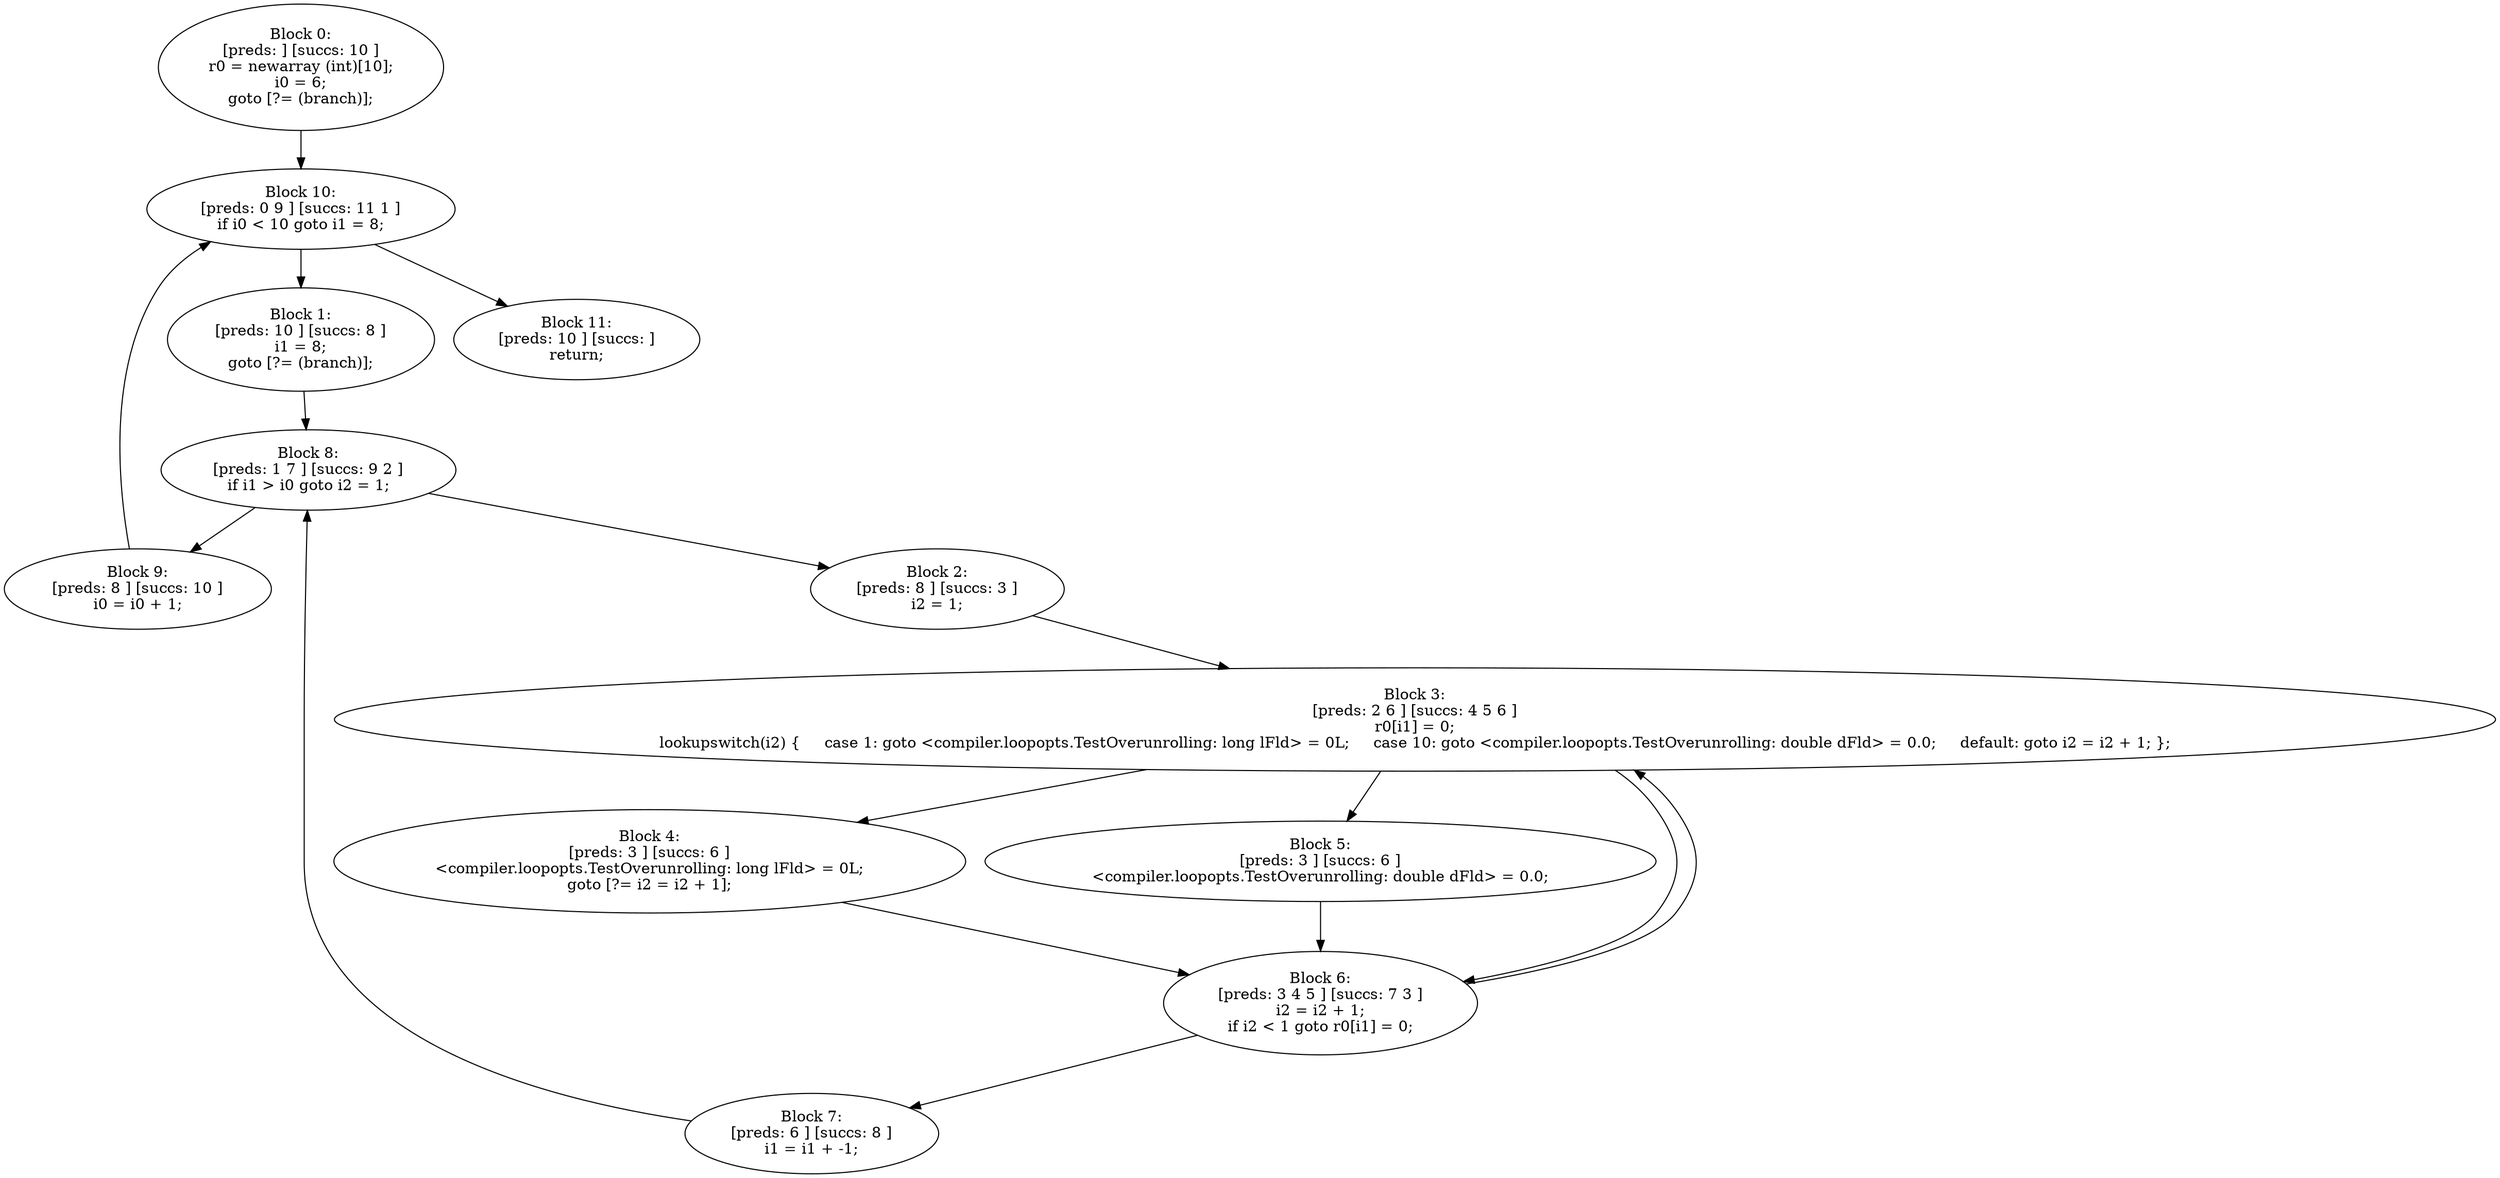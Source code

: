 digraph "unitGraph" {
    "Block 0:
[preds: ] [succs: 10 ]
r0 = newarray (int)[10];
i0 = 6;
goto [?= (branch)];
"
    "Block 1:
[preds: 10 ] [succs: 8 ]
i1 = 8;
goto [?= (branch)];
"
    "Block 2:
[preds: 8 ] [succs: 3 ]
i2 = 1;
"
    "Block 3:
[preds: 2 6 ] [succs: 4 5 6 ]
r0[i1] = 0;
lookupswitch(i2) {     case 1: goto <compiler.loopopts.TestOverunrolling: long lFld> = 0L;     case 10: goto <compiler.loopopts.TestOverunrolling: double dFld> = 0.0;     default: goto i2 = i2 + 1; };
"
    "Block 4:
[preds: 3 ] [succs: 6 ]
<compiler.loopopts.TestOverunrolling: long lFld> = 0L;
goto [?= i2 = i2 + 1];
"
    "Block 5:
[preds: 3 ] [succs: 6 ]
<compiler.loopopts.TestOverunrolling: double dFld> = 0.0;
"
    "Block 6:
[preds: 3 4 5 ] [succs: 7 3 ]
i2 = i2 + 1;
if i2 < 1 goto r0[i1] = 0;
"
    "Block 7:
[preds: 6 ] [succs: 8 ]
i1 = i1 + -1;
"
    "Block 8:
[preds: 1 7 ] [succs: 9 2 ]
if i1 > i0 goto i2 = 1;
"
    "Block 9:
[preds: 8 ] [succs: 10 ]
i0 = i0 + 1;
"
    "Block 10:
[preds: 0 9 ] [succs: 11 1 ]
if i0 < 10 goto i1 = 8;
"
    "Block 11:
[preds: 10 ] [succs: ]
return;
"
    "Block 0:
[preds: ] [succs: 10 ]
r0 = newarray (int)[10];
i0 = 6;
goto [?= (branch)];
"->"Block 10:
[preds: 0 9 ] [succs: 11 1 ]
if i0 < 10 goto i1 = 8;
";
    "Block 1:
[preds: 10 ] [succs: 8 ]
i1 = 8;
goto [?= (branch)];
"->"Block 8:
[preds: 1 7 ] [succs: 9 2 ]
if i1 > i0 goto i2 = 1;
";
    "Block 2:
[preds: 8 ] [succs: 3 ]
i2 = 1;
"->"Block 3:
[preds: 2 6 ] [succs: 4 5 6 ]
r0[i1] = 0;
lookupswitch(i2) {     case 1: goto <compiler.loopopts.TestOverunrolling: long lFld> = 0L;     case 10: goto <compiler.loopopts.TestOverunrolling: double dFld> = 0.0;     default: goto i2 = i2 + 1; };
";
    "Block 3:
[preds: 2 6 ] [succs: 4 5 6 ]
r0[i1] = 0;
lookupswitch(i2) {     case 1: goto <compiler.loopopts.TestOverunrolling: long lFld> = 0L;     case 10: goto <compiler.loopopts.TestOverunrolling: double dFld> = 0.0;     default: goto i2 = i2 + 1; };
"->"Block 4:
[preds: 3 ] [succs: 6 ]
<compiler.loopopts.TestOverunrolling: long lFld> = 0L;
goto [?= i2 = i2 + 1];
";
    "Block 3:
[preds: 2 6 ] [succs: 4 5 6 ]
r0[i1] = 0;
lookupswitch(i2) {     case 1: goto <compiler.loopopts.TestOverunrolling: long lFld> = 0L;     case 10: goto <compiler.loopopts.TestOverunrolling: double dFld> = 0.0;     default: goto i2 = i2 + 1; };
"->"Block 5:
[preds: 3 ] [succs: 6 ]
<compiler.loopopts.TestOverunrolling: double dFld> = 0.0;
";
    "Block 3:
[preds: 2 6 ] [succs: 4 5 6 ]
r0[i1] = 0;
lookupswitch(i2) {     case 1: goto <compiler.loopopts.TestOverunrolling: long lFld> = 0L;     case 10: goto <compiler.loopopts.TestOverunrolling: double dFld> = 0.0;     default: goto i2 = i2 + 1; };
"->"Block 6:
[preds: 3 4 5 ] [succs: 7 3 ]
i2 = i2 + 1;
if i2 < 1 goto r0[i1] = 0;
";
    "Block 4:
[preds: 3 ] [succs: 6 ]
<compiler.loopopts.TestOverunrolling: long lFld> = 0L;
goto [?= i2 = i2 + 1];
"->"Block 6:
[preds: 3 4 5 ] [succs: 7 3 ]
i2 = i2 + 1;
if i2 < 1 goto r0[i1] = 0;
";
    "Block 5:
[preds: 3 ] [succs: 6 ]
<compiler.loopopts.TestOverunrolling: double dFld> = 0.0;
"->"Block 6:
[preds: 3 4 5 ] [succs: 7 3 ]
i2 = i2 + 1;
if i2 < 1 goto r0[i1] = 0;
";
    "Block 6:
[preds: 3 4 5 ] [succs: 7 3 ]
i2 = i2 + 1;
if i2 < 1 goto r0[i1] = 0;
"->"Block 7:
[preds: 6 ] [succs: 8 ]
i1 = i1 + -1;
";
    "Block 6:
[preds: 3 4 5 ] [succs: 7 3 ]
i2 = i2 + 1;
if i2 < 1 goto r0[i1] = 0;
"->"Block 3:
[preds: 2 6 ] [succs: 4 5 6 ]
r0[i1] = 0;
lookupswitch(i2) {     case 1: goto <compiler.loopopts.TestOverunrolling: long lFld> = 0L;     case 10: goto <compiler.loopopts.TestOverunrolling: double dFld> = 0.0;     default: goto i2 = i2 + 1; };
";
    "Block 7:
[preds: 6 ] [succs: 8 ]
i1 = i1 + -1;
"->"Block 8:
[preds: 1 7 ] [succs: 9 2 ]
if i1 > i0 goto i2 = 1;
";
    "Block 8:
[preds: 1 7 ] [succs: 9 2 ]
if i1 > i0 goto i2 = 1;
"->"Block 9:
[preds: 8 ] [succs: 10 ]
i0 = i0 + 1;
";
    "Block 8:
[preds: 1 7 ] [succs: 9 2 ]
if i1 > i0 goto i2 = 1;
"->"Block 2:
[preds: 8 ] [succs: 3 ]
i2 = 1;
";
    "Block 9:
[preds: 8 ] [succs: 10 ]
i0 = i0 + 1;
"->"Block 10:
[preds: 0 9 ] [succs: 11 1 ]
if i0 < 10 goto i1 = 8;
";
    "Block 10:
[preds: 0 9 ] [succs: 11 1 ]
if i0 < 10 goto i1 = 8;
"->"Block 11:
[preds: 10 ] [succs: ]
return;
";
    "Block 10:
[preds: 0 9 ] [succs: 11 1 ]
if i0 < 10 goto i1 = 8;
"->"Block 1:
[preds: 10 ] [succs: 8 ]
i1 = 8;
goto [?= (branch)];
";
}
